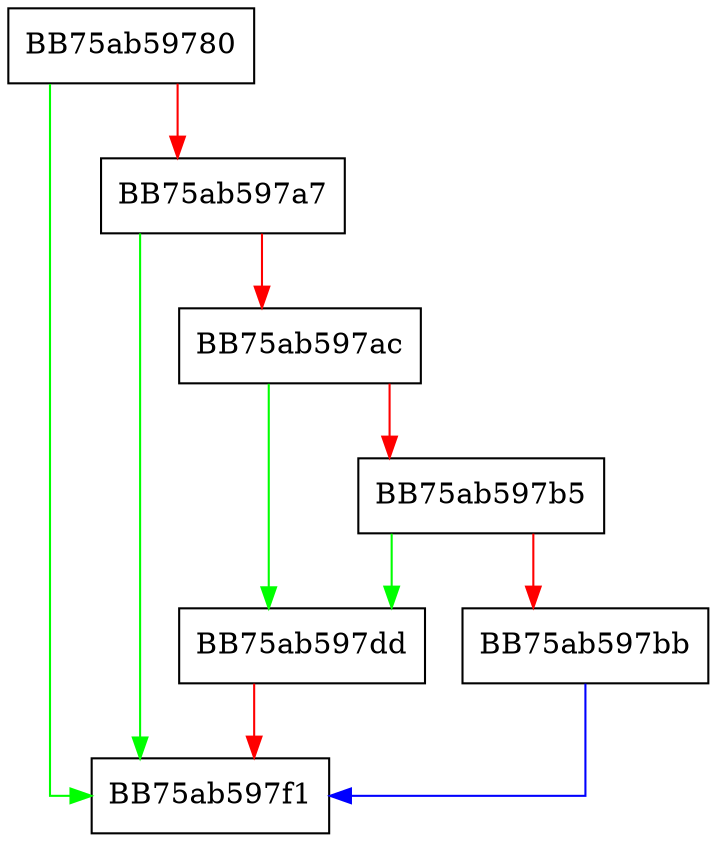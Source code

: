 digraph sumInverse {
  node [shape="box"];
  graph [splines=ortho];
  BB75ab59780 -> BB75ab597f1 [color="green"];
  BB75ab59780 -> BB75ab597a7 [color="red"];
  BB75ab597a7 -> BB75ab597f1 [color="green"];
  BB75ab597a7 -> BB75ab597ac [color="red"];
  BB75ab597ac -> BB75ab597dd [color="green"];
  BB75ab597ac -> BB75ab597b5 [color="red"];
  BB75ab597b5 -> BB75ab597dd [color="green"];
  BB75ab597b5 -> BB75ab597bb [color="red"];
  BB75ab597bb -> BB75ab597f1 [color="blue"];
  BB75ab597dd -> BB75ab597f1 [color="red"];
}